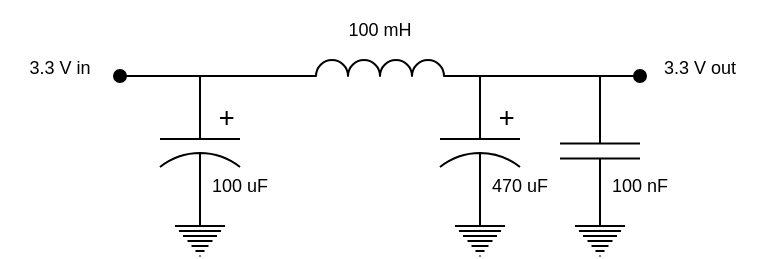 <mxfile version="20.7.4" type="device"><diagram name="Page-1" id="16e2658f-23c8-b752-8be9-c03fbebb8bbe"><mxGraphModel dx="424" dy="266" grid="1" gridSize="10" guides="1" tooltips="1" connect="1" arrows="1" fold="1" page="1" pageScale="1" pageWidth="1100" pageHeight="850" background="none" math="0" shadow="0"><root><mxCell id="0"/><mxCell id="1" parent="0"/><mxCell id="f2_UPJMnkD4TNdT_GCe4-1" value="" style="endArrow=none;html=1;rounded=0;startArrow=oval;startFill=1;" edge="1" parent="1"><mxGeometry width="50" height="50" relative="1" as="geometry"><mxPoint x="440" y="280" as="sourcePoint"/><mxPoint x="520" y="280" as="targetPoint"/></mxGeometry></mxCell><mxCell id="f2_UPJMnkD4TNdT_GCe4-3" value="" style="pointerEvents=1;verticalLabelPosition=bottom;shadow=0;dashed=0;align=center;html=1;verticalAlign=top;shape=mxgraph.electrical.inductors.inductor_3;" vertex="1" parent="1"><mxGeometry x="520" y="272" width="100" height="8" as="geometry"/></mxCell><mxCell id="f2_UPJMnkD4TNdT_GCe4-5" value="" style="endArrow=oval;html=1;rounded=0;startArrow=none;startFill=0;endFill=1;" edge="1" parent="1"><mxGeometry width="50" height="50" relative="1" as="geometry"><mxPoint x="620" y="280" as="sourcePoint"/><mxPoint x="700" y="280" as="targetPoint"/></mxGeometry></mxCell><mxCell id="f2_UPJMnkD4TNdT_GCe4-6" value="" style="pointerEvents=1;verticalLabelPosition=bottom;shadow=0;dashed=0;align=center;html=1;verticalAlign=top;shape=mxgraph.electrical.capacitors.capacitor_3;rotation=90;" vertex="1" parent="1"><mxGeometry x="445" y="295" width="70" height="40" as="geometry"/></mxCell><mxCell id="f2_UPJMnkD4TNdT_GCe4-7" value="" style="pointerEvents=1;verticalLabelPosition=bottom;shadow=0;dashed=0;align=center;html=1;verticalAlign=top;shape=mxgraph.electrical.capacitors.capacitor_3;rotation=90;" vertex="1" parent="1"><mxGeometry x="585" y="295" width="70" height="40" as="geometry"/></mxCell><mxCell id="f2_UPJMnkD4TNdT_GCe4-8" value="" style="pointerEvents=1;verticalLabelPosition=bottom;shadow=0;dashed=0;align=center;html=1;verticalAlign=top;shape=mxgraph.electrical.capacitors.capacitor_1;rotation=90;" vertex="1" parent="1"><mxGeometry x="642.5" y="297.5" width="75" height="40" as="geometry"/></mxCell><mxCell id="f2_UPJMnkD4TNdT_GCe4-9" value="" style="pointerEvents=1;verticalLabelPosition=bottom;shadow=0;dashed=0;align=center;html=1;verticalAlign=top;shape=mxgraph.electrical.signal_sources.protective_earth;" vertex="1" parent="1"><mxGeometry x="467.5" y="350" width="25" height="20" as="geometry"/></mxCell><mxCell id="f2_UPJMnkD4TNdT_GCe4-10" value="" style="pointerEvents=1;verticalLabelPosition=bottom;shadow=0;dashed=0;align=center;html=1;verticalAlign=top;shape=mxgraph.electrical.signal_sources.protective_earth;" vertex="1" parent="1"><mxGeometry x="607.5" y="350" width="25" height="20" as="geometry"/></mxCell><mxCell id="f2_UPJMnkD4TNdT_GCe4-11" value="" style="pointerEvents=1;verticalLabelPosition=bottom;shadow=0;dashed=0;align=center;html=1;verticalAlign=top;shape=mxgraph.electrical.signal_sources.protective_earth;" vertex="1" parent="1"><mxGeometry x="667.5" y="350" width="25" height="20" as="geometry"/></mxCell><mxCell id="f2_UPJMnkD4TNdT_GCe4-13" value="&lt;font style=&quot;font-size: 9px;&quot;&gt;100 mH&lt;/font&gt;" style="text;strokeColor=none;align=center;fillColor=none;html=1;verticalAlign=middle;whiteSpace=wrap;rounded=0;fontSize=9;" vertex="1" parent="1"><mxGeometry x="540" y="242" width="60" height="30" as="geometry"/></mxCell><mxCell id="f2_UPJMnkD4TNdT_GCe4-14" value="100 uF" style="text;strokeColor=none;align=center;fillColor=none;html=1;verticalAlign=middle;whiteSpace=wrap;rounded=0;fontSize=9;" vertex="1" parent="1"><mxGeometry x="470" y="320" width="60" height="30" as="geometry"/></mxCell><mxCell id="f2_UPJMnkD4TNdT_GCe4-15" value="470 uF" style="text;strokeColor=none;align=center;fillColor=none;html=1;verticalAlign=middle;whiteSpace=wrap;rounded=0;fontSize=9;" vertex="1" parent="1"><mxGeometry x="609.5" y="320" width="60" height="30" as="geometry"/></mxCell><mxCell id="f2_UPJMnkD4TNdT_GCe4-16" value="100 nF" style="text;strokeColor=none;align=center;fillColor=none;html=1;verticalAlign=middle;whiteSpace=wrap;rounded=0;fontSize=9;" vertex="1" parent="1"><mxGeometry x="669.5" y="320" width="60" height="30" as="geometry"/></mxCell><mxCell id="f2_UPJMnkD4TNdT_GCe4-17" value="3.3 V in" style="text;strokeColor=none;align=center;fillColor=none;html=1;verticalAlign=middle;whiteSpace=wrap;rounded=0;fontSize=9;" vertex="1" parent="1"><mxGeometry x="380" y="261" width="60" height="30" as="geometry"/></mxCell><mxCell id="f2_UPJMnkD4TNdT_GCe4-18" value="3.3 V out" style="text;strokeColor=none;align=center;fillColor=none;html=1;verticalAlign=middle;whiteSpace=wrap;rounded=0;fontSize=9;" vertex="1" parent="1"><mxGeometry x="700" y="261" width="60" height="30" as="geometry"/></mxCell></root></mxGraphModel></diagram></mxfile>
